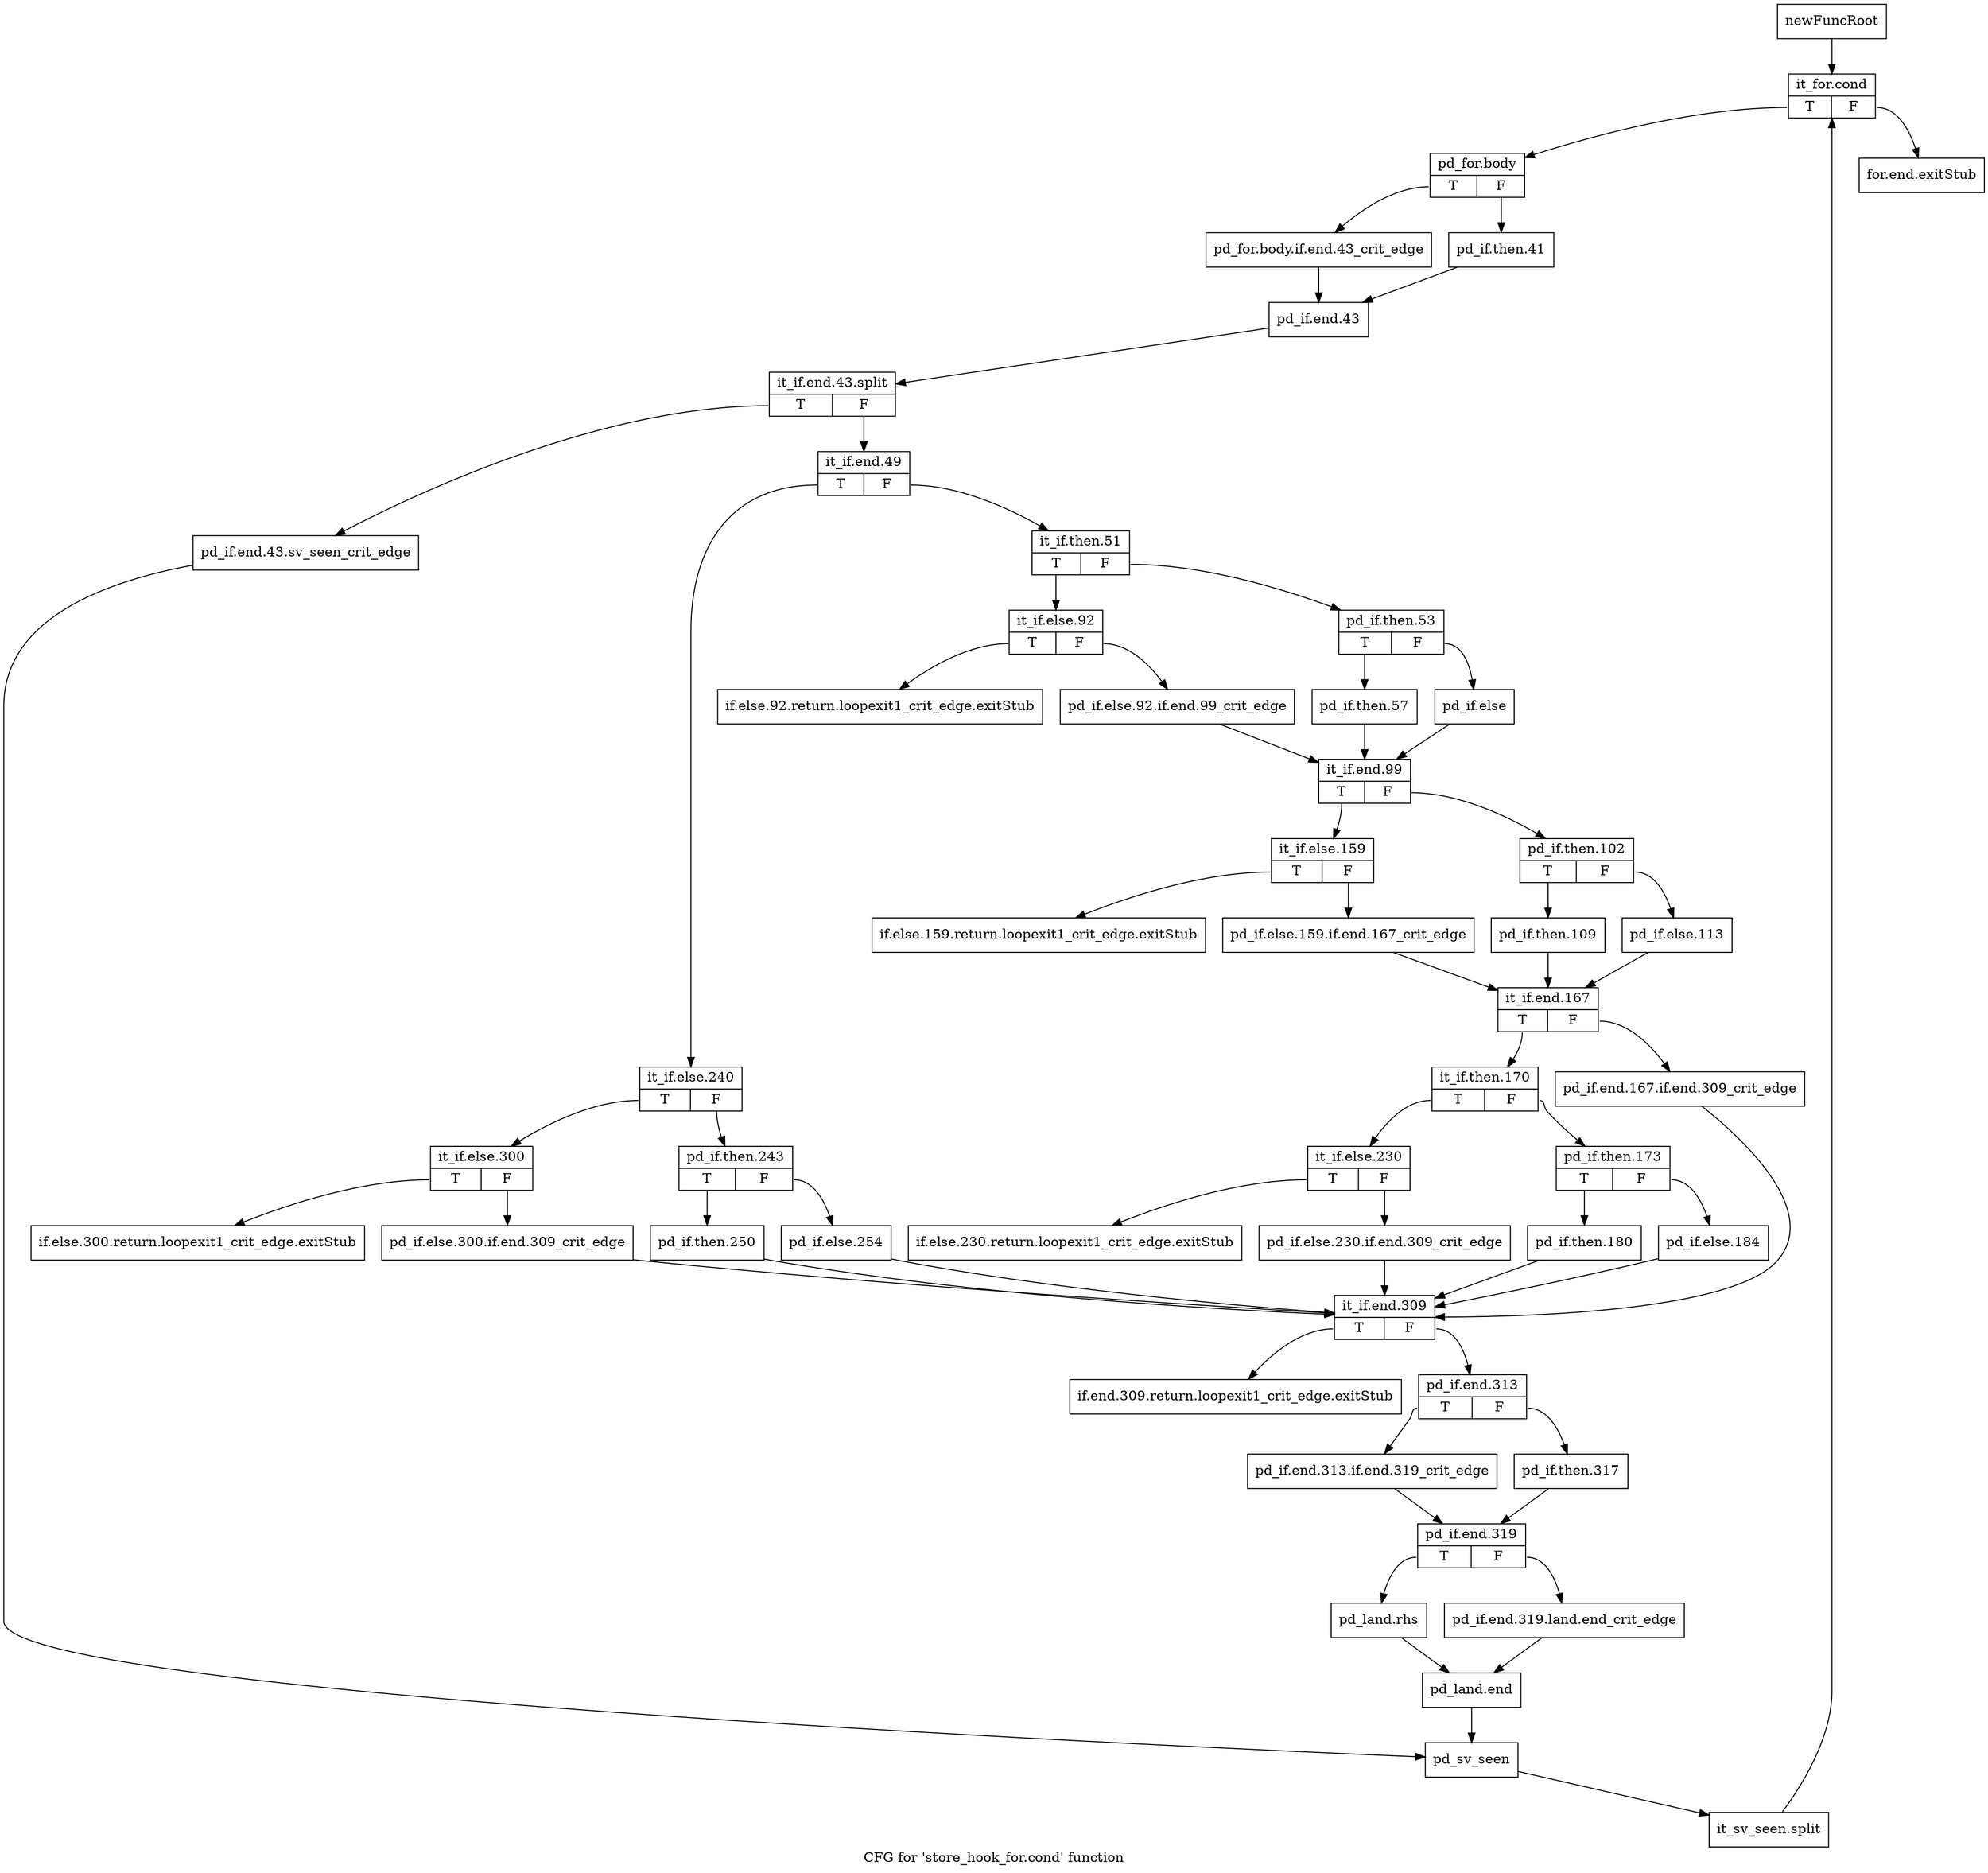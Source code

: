 digraph "CFG for 'store_hook_for.cond' function" {
	label="CFG for 'store_hook_for.cond' function";

	Node0x5910650 [shape=record,label="{newFuncRoot}"];
	Node0x5910650 -> Node0x5910880;
	Node0x59106a0 [shape=record,label="{for.end.exitStub}"];
	Node0x59106f0 [shape=record,label="{if.else.92.return.loopexit1_crit_edge.exitStub}"];
	Node0x5910740 [shape=record,label="{if.else.159.return.loopexit1_crit_edge.exitStub}"];
	Node0x5910790 [shape=record,label="{if.else.230.return.loopexit1_crit_edge.exitStub}"];
	Node0x59107e0 [shape=record,label="{if.else.300.return.loopexit1_crit_edge.exitStub}"];
	Node0x5910830 [shape=record,label="{if.end.309.return.loopexit1_crit_edge.exitStub}"];
	Node0x5910880 [shape=record,label="{it_for.cond|{<s0>T|<s1>F}}"];
	Node0x5910880:s0 -> Node0x59108d0;
	Node0x5910880:s1 -> Node0x59106a0;
	Node0x59108d0 [shape=record,label="{pd_for.body|{<s0>T|<s1>F}}"];
	Node0x59108d0:s0 -> Node0x5910970;
	Node0x59108d0:s1 -> Node0x5910920;
	Node0x5910920 [shape=record,label="{pd_if.then.41}"];
	Node0x5910920 -> Node0x59109c0;
	Node0x5910970 [shape=record,label="{pd_for.body.if.end.43_crit_edge}"];
	Node0x5910970 -> Node0x59109c0;
	Node0x59109c0 [shape=record,label="{pd_if.end.43}"];
	Node0x59109c0 -> Node0x6e9dbc0;
	Node0x6e9dbc0 [shape=record,label="{it_if.end.43.split|{<s0>T|<s1>F}}"];
	Node0x6e9dbc0:s0 -> Node0x5911500;
	Node0x6e9dbc0:s1 -> Node0x5910a10;
	Node0x5910a10 [shape=record,label="{it_if.end.49|{<s0>T|<s1>F}}"];
	Node0x5910a10:s0 -> Node0x59110a0;
	Node0x5910a10:s1 -> Node0x5910a60;
	Node0x5910a60 [shape=record,label="{it_if.then.51|{<s0>T|<s1>F}}"];
	Node0x5910a60:s0 -> Node0x5910ba0;
	Node0x5910a60:s1 -> Node0x5910ab0;
	Node0x5910ab0 [shape=record,label="{pd_if.then.53|{<s0>T|<s1>F}}"];
	Node0x5910ab0:s0 -> Node0x5910b50;
	Node0x5910ab0:s1 -> Node0x5910b00;
	Node0x5910b00 [shape=record,label="{pd_if.else}"];
	Node0x5910b00 -> Node0x5910c40;
	Node0x5910b50 [shape=record,label="{pd_if.then.57}"];
	Node0x5910b50 -> Node0x5910c40;
	Node0x5910ba0 [shape=record,label="{it_if.else.92|{<s0>T|<s1>F}}"];
	Node0x5910ba0:s0 -> Node0x59106f0;
	Node0x5910ba0:s1 -> Node0x5910bf0;
	Node0x5910bf0 [shape=record,label="{pd_if.else.92.if.end.99_crit_edge}"];
	Node0x5910bf0 -> Node0x5910c40;
	Node0x5910c40 [shape=record,label="{it_if.end.99|{<s0>T|<s1>F}}"];
	Node0x5910c40:s0 -> Node0x5910d80;
	Node0x5910c40:s1 -> Node0x5910c90;
	Node0x5910c90 [shape=record,label="{pd_if.then.102|{<s0>T|<s1>F}}"];
	Node0x5910c90:s0 -> Node0x5910d30;
	Node0x5910c90:s1 -> Node0x5910ce0;
	Node0x5910ce0 [shape=record,label="{pd_if.else.113}"];
	Node0x5910ce0 -> Node0x5910e20;
	Node0x5910d30 [shape=record,label="{pd_if.then.109}"];
	Node0x5910d30 -> Node0x5910e20;
	Node0x5910d80 [shape=record,label="{it_if.else.159|{<s0>T|<s1>F}}"];
	Node0x5910d80:s0 -> Node0x5910740;
	Node0x5910d80:s1 -> Node0x5910dd0;
	Node0x5910dd0 [shape=record,label="{pd_if.else.159.if.end.167_crit_edge}"];
	Node0x5910dd0 -> Node0x5910e20;
	Node0x5910e20 [shape=record,label="{it_if.end.167|{<s0>T|<s1>F}}"];
	Node0x5910e20:s0 -> Node0x5910ec0;
	Node0x5910e20:s1 -> Node0x5910e70;
	Node0x5910e70 [shape=record,label="{pd_if.end.167.if.end.309_crit_edge}"];
	Node0x5910e70 -> Node0x5911280;
	Node0x5910ec0 [shape=record,label="{it_if.then.170|{<s0>T|<s1>F}}"];
	Node0x5910ec0:s0 -> Node0x5911000;
	Node0x5910ec0:s1 -> Node0x5910f10;
	Node0x5910f10 [shape=record,label="{pd_if.then.173|{<s0>T|<s1>F}}"];
	Node0x5910f10:s0 -> Node0x5910fb0;
	Node0x5910f10:s1 -> Node0x5910f60;
	Node0x5910f60 [shape=record,label="{pd_if.else.184}"];
	Node0x5910f60 -> Node0x5911280;
	Node0x5910fb0 [shape=record,label="{pd_if.then.180}"];
	Node0x5910fb0 -> Node0x5911280;
	Node0x5911000 [shape=record,label="{it_if.else.230|{<s0>T|<s1>F}}"];
	Node0x5911000:s0 -> Node0x5910790;
	Node0x5911000:s1 -> Node0x5911050;
	Node0x5911050 [shape=record,label="{pd_if.else.230.if.end.309_crit_edge}"];
	Node0x5911050 -> Node0x5911280;
	Node0x59110a0 [shape=record,label="{it_if.else.240|{<s0>T|<s1>F}}"];
	Node0x59110a0:s0 -> Node0x59111e0;
	Node0x59110a0:s1 -> Node0x59110f0;
	Node0x59110f0 [shape=record,label="{pd_if.then.243|{<s0>T|<s1>F}}"];
	Node0x59110f0:s0 -> Node0x5911190;
	Node0x59110f0:s1 -> Node0x5911140;
	Node0x5911140 [shape=record,label="{pd_if.else.254}"];
	Node0x5911140 -> Node0x5911280;
	Node0x5911190 [shape=record,label="{pd_if.then.250}"];
	Node0x5911190 -> Node0x5911280;
	Node0x59111e0 [shape=record,label="{it_if.else.300|{<s0>T|<s1>F}}"];
	Node0x59111e0:s0 -> Node0x59107e0;
	Node0x59111e0:s1 -> Node0x5911230;
	Node0x5911230 [shape=record,label="{pd_if.else.300.if.end.309_crit_edge}"];
	Node0x5911230 -> Node0x5911280;
	Node0x5911280 [shape=record,label="{it_if.end.309|{<s0>T|<s1>F}}"];
	Node0x5911280:s0 -> Node0x5910830;
	Node0x5911280:s1 -> Node0x59112d0;
	Node0x59112d0 [shape=record,label="{pd_if.end.313|{<s0>T|<s1>F}}"];
	Node0x59112d0:s0 -> Node0x5911370;
	Node0x59112d0:s1 -> Node0x5911320;
	Node0x5911320 [shape=record,label="{pd_if.then.317}"];
	Node0x5911320 -> Node0x59113c0;
	Node0x5911370 [shape=record,label="{pd_if.end.313.if.end.319_crit_edge}"];
	Node0x5911370 -> Node0x59113c0;
	Node0x59113c0 [shape=record,label="{pd_if.end.319|{<s0>T|<s1>F}}"];
	Node0x59113c0:s0 -> Node0x5911460;
	Node0x59113c0:s1 -> Node0x5911410;
	Node0x5911410 [shape=record,label="{pd_if.end.319.land.end_crit_edge}"];
	Node0x5911410 -> Node0x59114b0;
	Node0x5911460 [shape=record,label="{pd_land.rhs}"];
	Node0x5911460 -> Node0x59114b0;
	Node0x59114b0 [shape=record,label="{pd_land.end}"];
	Node0x59114b0 -> Node0x5911550;
	Node0x5911500 [shape=record,label="{pd_if.end.43.sv_seen_crit_edge}"];
	Node0x5911500 -> Node0x5911550;
	Node0x5911550 [shape=record,label="{pd_sv_seen}"];
	Node0x5911550 -> Node0x6805710;
	Node0x6805710 [shape=record,label="{it_sv_seen.split}"];
	Node0x6805710 -> Node0x5910880;
}
